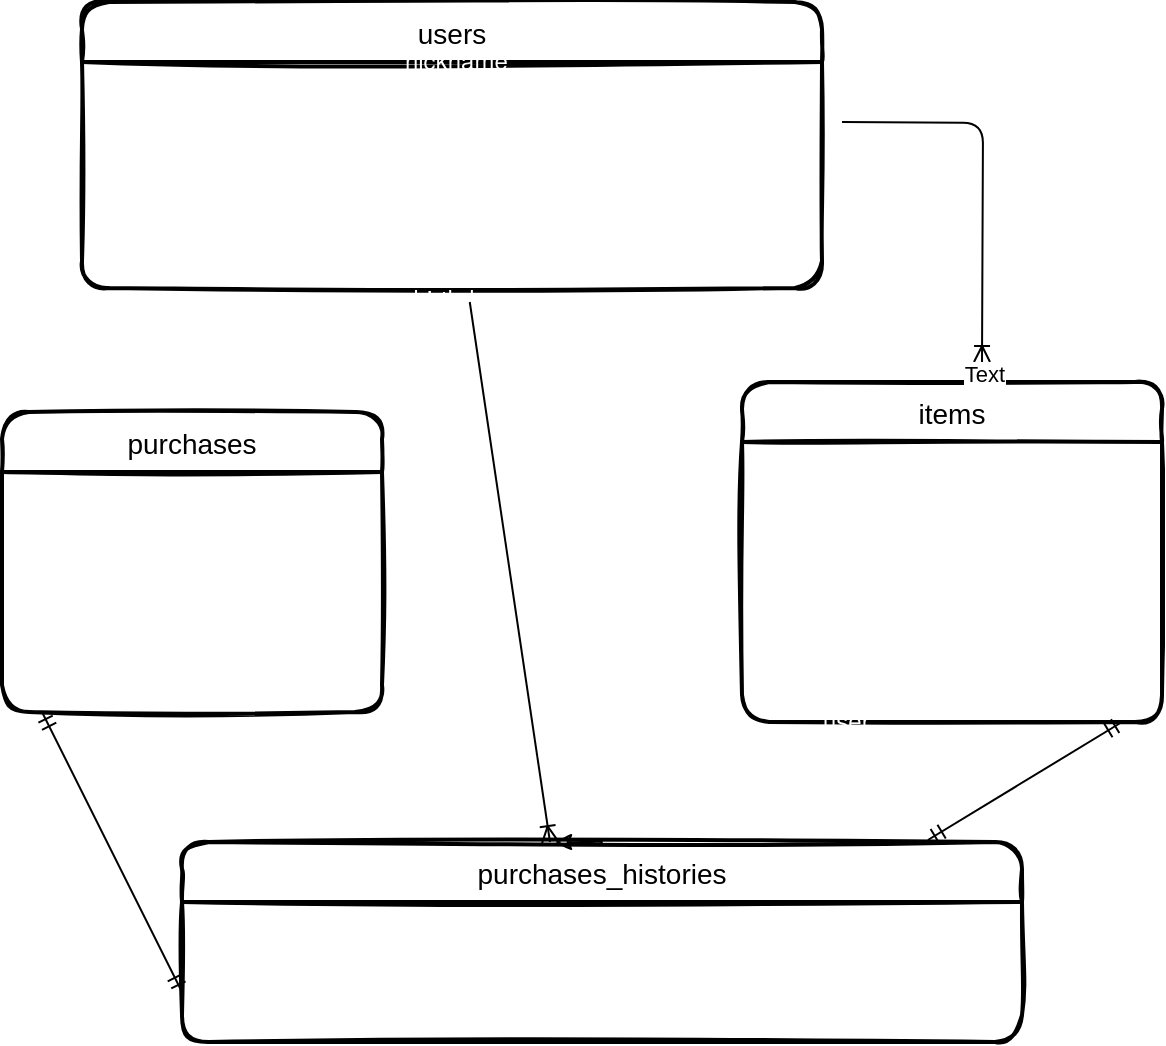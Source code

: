 <mxfile>
    <diagram id="kf4BOvblbDjjmBjReHfM" name="ページ1">
        <mxGraphModel dx="746" dy="680" grid="1" gridSize="10" guides="1" tooltips="1" connect="1" arrows="1" fold="1" page="1" pageScale="1" pageWidth="827" pageHeight="1169" math="0" shadow="0">
            <root>
                <mxCell id="0"/>
                <mxCell id="1" parent="0"/>
                <mxCell id="31" value="users" style="swimlane;childLayout=stackLayout;horizontal=1;startSize=30;horizontalStack=0;rounded=1;fontSize=14;fontStyle=0;strokeWidth=2;resizeParent=0;resizeLast=1;shadow=0;dashed=0;align=center;sketch=1;" vertex="1" parent="1">
                    <mxGeometry x="200" y="120" width="370" height="143" as="geometry"/>
                </mxCell>
                <mxCell id="91" value="&lt;p class=&quot;p1&quot; style=&quot;margin: 0px ; font-stretch: normal ; line-height: normal ; font-family: &amp;#34;helvetica neue&amp;#34;&quot;&gt;&lt;font color=&quot;#ffffff&quot;&gt;&lt;span class=&quot;Apple-converted-space&quot;&gt;&amp;nbsp;&amp;nbsp;&lt;/span&gt;nickname&lt;span class=&quot;Apple-converted-space&quot;&gt;&amp;nbsp;&lt;/span&gt;&lt;/font&gt;&lt;/p&gt;&lt;p class=&quot;p1&quot; style=&quot;margin: 0px ; font-stretch: normal ; line-height: normal ; font-family: &amp;#34;helvetica neue&amp;#34;&quot;&gt;&lt;font color=&quot;#ffffff&quot;&gt;&lt;span class=&quot;Apple-converted-space&quot;&gt;&amp;nbsp; &lt;/span&gt;email&lt;span class=&quot;Apple-converted-space&quot;&gt;&amp;nbsp; &amp;nbsp; &amp;nbsp; &amp;nbsp; &amp;nbsp;&lt;/span&gt;&lt;/font&gt;&lt;/p&gt;&lt;p class=&quot;p1&quot; style=&quot;margin: 0px ; font-stretch: normal ; line-height: normal ; font-family: &amp;#34;helvetica neue&amp;#34;&quot;&gt;&lt;font color=&quot;#ffffff&quot;&gt;&lt;span class=&quot;Apple-converted-space&quot;&gt;&amp;nbsp; &lt;/span&gt;encrypted_passwor&lt;/font&gt;&lt;/p&gt;&lt;p class=&quot;p1&quot; style=&quot;margin: 0px ; font-stretch: normal ; line-height: normal ; font-family: &amp;#34;helvetica neue&amp;#34;&quot;&gt;&lt;span style=&quot;color: rgb(255 , 255 , 255)&quot;&gt;family_name&lt;/span&gt;&lt;span class=&quot;Apple-converted-space&quot; style=&quot;color: rgb(255 , 255 , 255)&quot;&gt;&amp;nbsp;&lt;/span&gt;&lt;/p&gt;&lt;p class=&quot;p1&quot; style=&quot;margin: 0px ; font-stretch: normal ; line-height: normal ; font-family: &amp;#34;helvetica neue&amp;#34;&quot;&gt;&lt;font color=&quot;#ffffff&quot;&gt;&lt;span class=&quot;Apple-converted-space&quot;&gt;&amp;nbsp; &lt;/span&gt;first_name&lt;span class=&quot;Apple-converted-space&quot;&gt;&amp;nbsp;&lt;/span&gt;&lt;/font&gt;&lt;/p&gt;&lt;p class=&quot;p1&quot; style=&quot;margin: 0px ; font-stretch: normal ; line-height: normal ; font-family: &amp;#34;helvetica neue&amp;#34;&quot;&gt;&lt;font color=&quot;#ffffff&quot;&gt;&lt;span class=&quot;Apple-converted-space&quot;&gt;&amp;nbsp; &lt;/span&gt;family_name_katakana&lt;span class=&quot;Apple-converted-space&quot;&gt;&amp;nbsp;&lt;/span&gt;&lt;/font&gt;&lt;/p&gt;&lt;p class=&quot;p1&quot; style=&quot;margin: 0px ; font-stretch: normal ; line-height: normal ; font-family: &amp;#34;helvetica neue&amp;#34;&quot;&gt;&lt;font color=&quot;#ffffff&quot;&gt;&lt;span class=&quot;Apple-converted-space&quot;&gt;&amp;nbsp; &lt;/span&gt;first_name_katakana &lt;span class=&quot;Apple-converted-space&quot;&gt;&amp;nbsp; &amp;nbsp;&lt;/span&gt;&lt;/font&gt;&lt;/p&gt;&lt;p class=&quot;p1&quot; style=&quot;margin: 0px ; font-stretch: normal ; line-height: normal ; font-family: &amp;#34;helvetica neue&amp;#34;&quot;&gt;&lt;font color=&quot;#ffffff&quot;&gt;&lt;span class=&quot;Apple-converted-space&quot;&gt;&amp;nbsp; &lt;/span&gt;birthday&lt;span class=&quot;Apple-converted-space&quot;&gt;&amp;nbsp;&lt;/span&gt;&lt;/font&gt;&lt;/p&gt;" style="text;html=1;align=center;verticalAlign=middle;resizable=0;points=[];autosize=1;strokeColor=none;" vertex="1" parent="31">
                    <mxGeometry y="30" width="370" height="113" as="geometry"/>
                </mxCell>
                <mxCell id="33" value="purchases_histories" style="swimlane;childLayout=stackLayout;horizontal=1;startSize=30;horizontalStack=0;rounded=1;fontSize=14;fontStyle=0;strokeWidth=2;resizeParent=0;resizeLast=1;shadow=0;dashed=0;align=center;sketch=1;" vertex="1" parent="1">
                    <mxGeometry x="250" y="540" width="420" height="100" as="geometry"/>
                </mxCell>
                <mxCell id="35" value="items" style="swimlane;childLayout=stackLayout;horizontal=1;startSize=30;horizontalStack=0;rounded=1;fontSize=14;fontStyle=0;strokeWidth=2;resizeParent=0;resizeLast=1;shadow=0;dashed=0;align=center;sketch=1;" vertex="1" parent="1">
                    <mxGeometry x="530" y="310" width="210" height="170" as="geometry"/>
                </mxCell>
                <mxCell id="56" value="purchases" style="swimlane;childLayout=stackLayout;horizontal=1;startSize=30;horizontalStack=0;rounded=1;fontSize=14;fontStyle=0;strokeWidth=2;resizeParent=0;resizeLast=1;shadow=0;dashed=0;align=center;sketch=1;" vertex="1" parent="1">
                    <mxGeometry x="160" y="325" width="190" height="150" as="geometry"/>
                </mxCell>
                <mxCell id="73" style="edgeStyle=orthogonalEdgeStyle;rounded=0;orthogonalLoop=1;jettySize=auto;html=1;exitX=0.5;exitY=0;exitDx=0;exitDy=0;entryX=0.444;entryY=-0.008;entryDx=0;entryDy=0;entryPerimeter=0;sketch=1;" edge="1" parent="1" source="33" target="33">
                    <mxGeometry relative="1" as="geometry"/>
                </mxCell>
                <mxCell id="93" value="" style="edgeStyle=orthogonalEdgeStyle;fontSize=12;html=1;endArrow=ERoneToMany;" edge="1" parent="1">
                    <mxGeometry width="100" height="100" relative="1" as="geometry">
                        <mxPoint x="580" y="180" as="sourcePoint"/>
                        <mxPoint x="650" y="300" as="targetPoint"/>
                    </mxGeometry>
                </mxCell>
                <mxCell id="94" value="Text" style="edgeLabel;html=1;align=center;verticalAlign=middle;resizable=0;points=[];" vertex="1" connectable="0" parent="93">
                    <mxGeometry x="1" y="6" relative="1" as="geometry">
                        <mxPoint x="-5" y="6" as="offset"/>
                    </mxGeometry>
                </mxCell>
                <mxCell id="102" value="&lt;p class=&quot;p1&quot; style=&quot;margin: 0px ; font-stretch: normal ; line-height: normal ; font-family: &amp;#34;helvetica neue&amp;#34;&quot;&gt;&lt;font color=&quot;#ffffff&quot;&gt;&lt;span class=&quot;Apple-converted-space&quot;&gt;&amp;nbsp;&amp;nbsp;&lt;/span&gt;name&lt;span class=&quot;Apple-converted-space&quot;&gt;&amp;nbsp;&lt;/span&gt;&lt;/font&gt;&lt;/p&gt;&lt;p class=&quot;p1&quot; style=&quot;margin: 0px ; font-stretch: normal ; line-height: normal ; font-family: &amp;#34;helvetica neue&amp;#34;&quot;&gt;&lt;font color=&quot;#ffffff&quot;&gt;&lt;span class=&quot;Apple-converted-space&quot;&gt;&amp;nbsp; &lt;/span&gt;introduction &lt;span class=&quot;Apple-converted-space&quot;&gt;&amp;nbsp; &amp;nbsp;&lt;/span&gt;&lt;/font&gt;&lt;/p&gt;&lt;p class=&quot;p1&quot; style=&quot;margin: 0px ; font-stretch: normal ; line-height: normal ; font-family: &amp;#34;helvetica neue&amp;#34;&quot;&gt;&lt;font color=&quot;#ffffff&quot;&gt;&lt;span class=&quot;Apple-converted-space&quot;&gt;&amp;nbsp; &lt;/span&gt;category_id &lt;span class=&quot;Apple-converted-space&quot;&gt;&amp;nbsp; &amp;nbsp;&lt;/span&gt;&lt;/font&gt;&lt;/p&gt;&lt;p class=&quot;p1&quot; style=&quot;margin: 0px ; font-stretch: normal ; line-height: normal ; font-family: &amp;#34;helvetica neue&amp;#34;&quot;&gt;&lt;font color=&quot;#ffffff&quot;&gt;&lt;span class=&quot;Apple-converted-space&quot;&gt;&amp;nbsp; &lt;/span&gt;condition_id &lt;span class=&quot;Apple-converted-space&quot;&gt;&amp;nbsp; &amp;nbsp;&lt;/span&gt;&lt;/font&gt;&lt;/p&gt;&lt;p class=&quot;p1&quot; style=&quot;margin: 0px ; font-stretch: normal ; line-height: normal ; font-family: &amp;#34;helvetica neue&amp;#34;&quot;&gt;&lt;font color=&quot;#ffffff&quot;&gt;&lt;span class=&quot;Apple-converted-space&quot;&gt;&amp;nbsp; &lt;/span&gt;delivery_fee_id&lt;span class=&quot;Apple-converted-space&quot;&gt;&amp;nbsp;&lt;/span&gt;&lt;/font&gt;&lt;/p&gt;&lt;p class=&quot;p1&quot; style=&quot;margin: 0px ; font-stretch: normal ; line-height: normal ; font-family: &amp;#34;helvetica neue&amp;#34;&quot;&gt;&lt;font color=&quot;#ffffff&quot;&gt;&lt;span class=&quot;Apple-converted-space&quot;&gt;&amp;nbsp; &lt;/span&gt;shipping_area_id&lt;/font&gt;&lt;/p&gt;&lt;p class=&quot;p1&quot; style=&quot;margin: 0px ; font-stretch: normal ; line-height: normal ; font-family: &amp;#34;helvetica neue&amp;#34;&quot;&gt;&lt;font color=&quot;#ffffff&quot;&gt;&lt;span class=&quot;Apple-converted-space&quot;&gt;&amp;nbsp; &lt;/span&gt;days_to_ship_id &lt;span class=&quot;Apple-converted-space&quot;&gt;&amp;nbsp;&lt;/span&gt;&lt;/font&gt;&lt;/p&gt;&lt;p class=&quot;p1&quot; style=&quot;margin: 0px ; font-stretch: normal ; line-height: normal ; font-family: &amp;#34;helvetica neue&amp;#34;&quot;&gt;&lt;font color=&quot;#ffffff&quot;&gt;&lt;span class=&quot;Apple-converted-space&quot;&gt;&amp;nbsp; &lt;/span&gt;price &lt;span class=&quot;Apple-converted-space&quot;&gt;&amp;nbsp; &amp;nbsp; &amp;nbsp; &amp;nbsp; &amp;nbsp; &amp;nbsp;&lt;/span&gt;&lt;/font&gt;&lt;/p&gt;&lt;p class=&quot;p1&quot; style=&quot;margin: 0px ; font-stretch: normal ; line-height: normal ; font-family: &amp;#34;helvetica neue&amp;#34;&quot;&gt;&lt;font color=&quot;#ffffff&quot;&gt;&lt;span class=&quot;Apple-converted-space&quot;&gt;&amp;nbsp; &lt;/span&gt;user&lt;span class=&quot;Apple-converted-space&quot;&gt;&amp;nbsp;&lt;/span&gt;&lt;/font&gt;&lt;/p&gt;" style="text;html=1;align=center;verticalAlign=middle;resizable=0;points=[];autosize=1;strokeColor=none;" vertex="1" parent="1">
                    <mxGeometry x="520" y="345" width="120" height="130" as="geometry"/>
                </mxCell>
                <mxCell id="103" value="&lt;p class=&quot;p1&quot; style=&quot;margin: 0px ; font-stretch: normal ; line-height: normal ; font-family: &amp;#34;helvetica neue&amp;#34;&quot;&gt;&lt;span class=&quot;Apple-converted-space&quot; style=&quot;color: rgb(0 , 0 , 0)&quot;&gt;&amp;nbsp;&amp;nbsp;&lt;/span&gt;&lt;font color=&quot;#ffffff&quot;&gt;user&lt;/font&gt;&lt;/p&gt;&lt;p class=&quot;p1&quot; style=&quot;margin: 0px ; font-stretch: normal ; line-height: normal ; font-family: &amp;#34;helvetica neue&amp;#34;&quot;&gt;&lt;font color=&quot;#ffffff&quot;&gt;&lt;span class=&quot;Apple-converted-space&quot;&gt;&amp;nbsp; &lt;/span&gt;item&lt;/font&gt;&lt;/p&gt;" style="text;html=1;align=center;verticalAlign=middle;resizable=0;points=[];autosize=1;strokeColor=none;" vertex="1" parent="1">
                    <mxGeometry x="270" y="585" width="50" height="30" as="geometry"/>
                </mxCell>
                <mxCell id="101" value="&lt;p class=&quot;p1&quot; style=&quot;margin: 0px ; font-stretch: normal ; line-height: normal ; font-family: &amp;#34;helvetica neue&amp;#34;&quot;&gt;&lt;font color=&quot;#ffffff&quot;&gt;&lt;span class=&quot;Apple-converted-space&quot;&gt;&amp;nbsp;&amp;nbsp;&lt;/span&gt;postal_code&lt;/font&gt;&lt;/p&gt;&lt;p class=&quot;p1&quot; style=&quot;margin: 0px ; font-stretch: normal ; line-height: normal ; font-family: &amp;#34;helvetica neue&amp;#34;&quot;&gt;&lt;font color=&quot;#ffffff&quot;&gt;&lt;span class=&quot;Apple-converted-space&quot;&gt;&amp;nbsp; &lt;/span&gt;shipping_area_id&lt;/font&gt;&lt;/p&gt;&lt;p class=&quot;p1&quot; style=&quot;margin: 0px ; font-stretch: normal ; line-height: normal ; font-family: &amp;#34;helvetica neue&amp;#34;&quot;&gt;&lt;font color=&quot;#ffffff&quot;&gt;&lt;span class=&quot;Apple-converted-space&quot;&gt;&amp;nbsp; &lt;/span&gt;municipalities&lt;span class=&quot;Apple-converted-space&quot;&gt;&amp;nbsp;&lt;/span&gt;&lt;/font&gt;&lt;/p&gt;&lt;p class=&quot;p1&quot; style=&quot;margin: 0px ; font-stretch: normal ; line-height: normal ; font-family: &amp;#34;helvetica neue&amp;#34;&quot;&gt;&lt;font color=&quot;#ffffff&quot;&gt;&lt;span class=&quot;Apple-converted-space&quot;&gt;&amp;nbsp; &lt;/span&gt;address&lt;span class=&quot;Apple-converted-space&quot;&gt;&amp;nbsp; &amp;nbsp; &amp;nbsp; &amp;nbsp; &amp;nbsp;&lt;/span&gt;&lt;/font&gt;&lt;/p&gt;&lt;p class=&quot;p1&quot; style=&quot;margin: 0px ; font-stretch: normal ; line-height: normal ; font-family: &amp;#34;helvetica neue&amp;#34;&quot;&gt;&lt;font color=&quot;#ffffff&quot;&gt;&lt;span class=&quot;Apple-converted-space&quot;&gt;&amp;nbsp; &lt;/span&gt;building_name&lt;/font&gt;&lt;/p&gt;&lt;p class=&quot;p1&quot; style=&quot;margin: 0px ; font-stretch: normal ; line-height: normal ; font-family: &amp;#34;helvetica neue&amp;#34;&quot;&gt;&lt;font color=&quot;#ffffff&quot;&gt;&lt;span class=&quot;Apple-converted-space&quot;&gt;&amp;nbsp; &lt;/span&gt;telephone_number&lt;/font&gt;&lt;/p&gt;&lt;p class=&quot;p1&quot; style=&quot;margin: 0px ; font-stretch: normal ; line-height: normal ; font-family: &amp;#34;helvetica neue&amp;#34;&quot;&gt;&lt;font color=&quot;#ffffff&quot;&gt;&lt;span class=&quot;Apple-converted-space&quot;&gt;&amp;nbsp; &lt;/span&gt;purchases_history&lt;/font&gt;&lt;/p&gt;" style="text;html=1;align=center;verticalAlign=middle;resizable=0;points=[];autosize=1;strokeColor=none;" vertex="1" parent="1">
                    <mxGeometry x="160" y="355" width="190" height="120" as="geometry"/>
                </mxCell>
                <mxCell id="107" value="" style="fontSize=12;html=1;endArrow=ERoneToMany;exitX=0.524;exitY=1.062;exitDx=0;exitDy=0;exitPerimeter=0;" edge="1" parent="1" source="91">
                    <mxGeometry width="100" height="100" relative="1" as="geometry">
                        <mxPoint x="364" y="390" as="sourcePoint"/>
                        <mxPoint x="434" y="540" as="targetPoint"/>
                    </mxGeometry>
                </mxCell>
                <mxCell id="108" value="" style="fontSize=12;html=1;endArrow=ERmandOne;startArrow=ERmandOne;exitX=0;exitY=0.75;exitDx=0;exitDy=0;" edge="1" parent="1" source="33">
                    <mxGeometry width="100" height="100" relative="1" as="geometry">
                        <mxPoint x="80" y="575" as="sourcePoint"/>
                        <mxPoint x="180" y="475" as="targetPoint"/>
                    </mxGeometry>
                </mxCell>
                <mxCell id="109" value="" style="fontSize=12;html=1;endArrow=ERmandOne;startArrow=ERmandOne;exitX=0.888;exitY=-0.01;exitDx=0;exitDy=0;exitPerimeter=0;" edge="1" parent="1" source="33">
                    <mxGeometry width="100" height="100" relative="1" as="geometry">
                        <mxPoint x="620" y="580" as="sourcePoint"/>
                        <mxPoint x="720" y="480" as="targetPoint"/>
                    </mxGeometry>
                </mxCell>
            </root>
        </mxGraphModel>
    </diagram>
</mxfile>